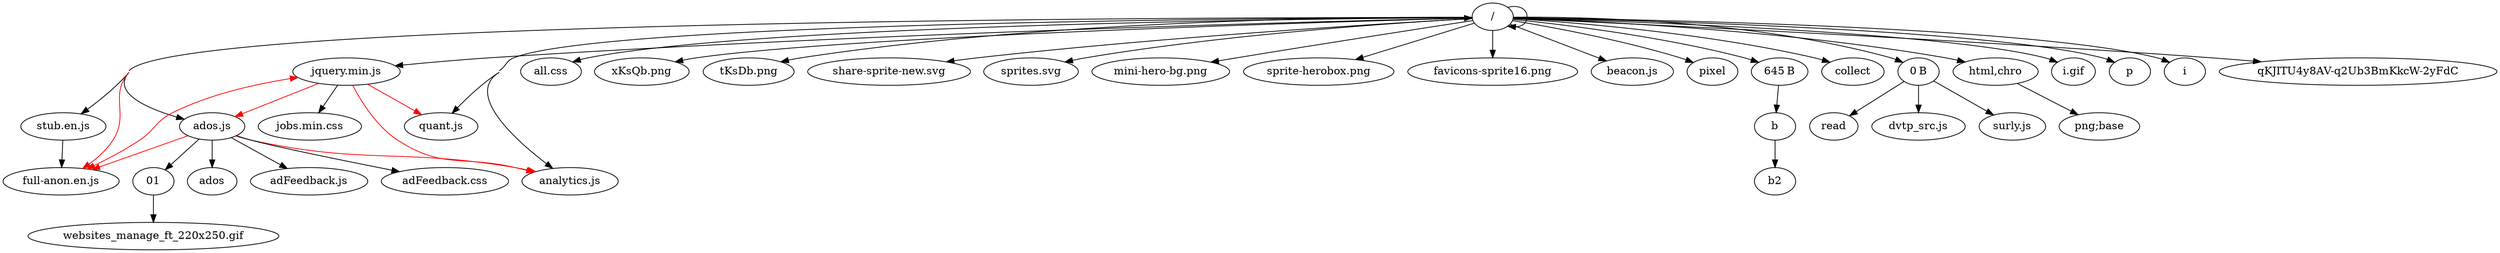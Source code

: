 strict digraph G {
ratio=compress;
concentrate=true;
"/" -> "/";
"/" -> "jquery.min.js";
"/" -> "stub.en.js";
"/" -> "all.css";
"/" -> "xKsQb.png";
"/" -> "tKsDb.png";
"/" -> "share-sprite-new.svg";
"/" -> "sprites.svg";
"/" -> "mini-hero-bg.png";
"/" -> "sprite-herobox.png";
"/" -> "favicons-sprite16.png";
"/" -> "ados.js";
"/" -> "analytics.js";
"/" -> "quant.js";
"/" -> "beacon.js";
"stub.en.js" -> "full-anon.en.js";
"ados.js" -> "ados";
"/" -> "pixel";
"645 B" -> "b";
"/" -> "collect";
"b" -> "b2";
"ados.js" -> "adFeedback.js";
"ados.js" -> "adFeedback.css";
"0 B" -> "read";
"html,chro" -> "png;base";
"ados.js" -> "01";
"/" -> "i.gif";
"0 B" -> "dvtp_src.js";
"01" -> "websites_manage_ft_220x250.gif";
"0 B" -> "surly.js";
"/" -> "p";
"jquery.min.js" -> "jobs.min.css";
"/" -> "i";
"/" -> "qKJITU4y8AV-q2Ub3BmKkcW-2yFdC";
"/" -> "html,chro";
"/" -> "0 B";
"/" -> "645 B";
"jquery.min.js" -> "/"[color=red];
"jquery.min.js" -> "ados.js"[color=red];
"ados.js" -> "analytics.js"[color=red];
"jquery.min.js" -> "analytics.js"[color=red];
"jquery.min.js" -> "quant.js"[color=red];
"/" -> "full-anon.en.js"[color=red];
"ados.js" -> "full-anon.en.js"[color=red];
"jquery.min.js" -> "full-anon.en.js"[color=red];
"full-anon.en.js" -> "jquery.min.js"[color=red];
}
